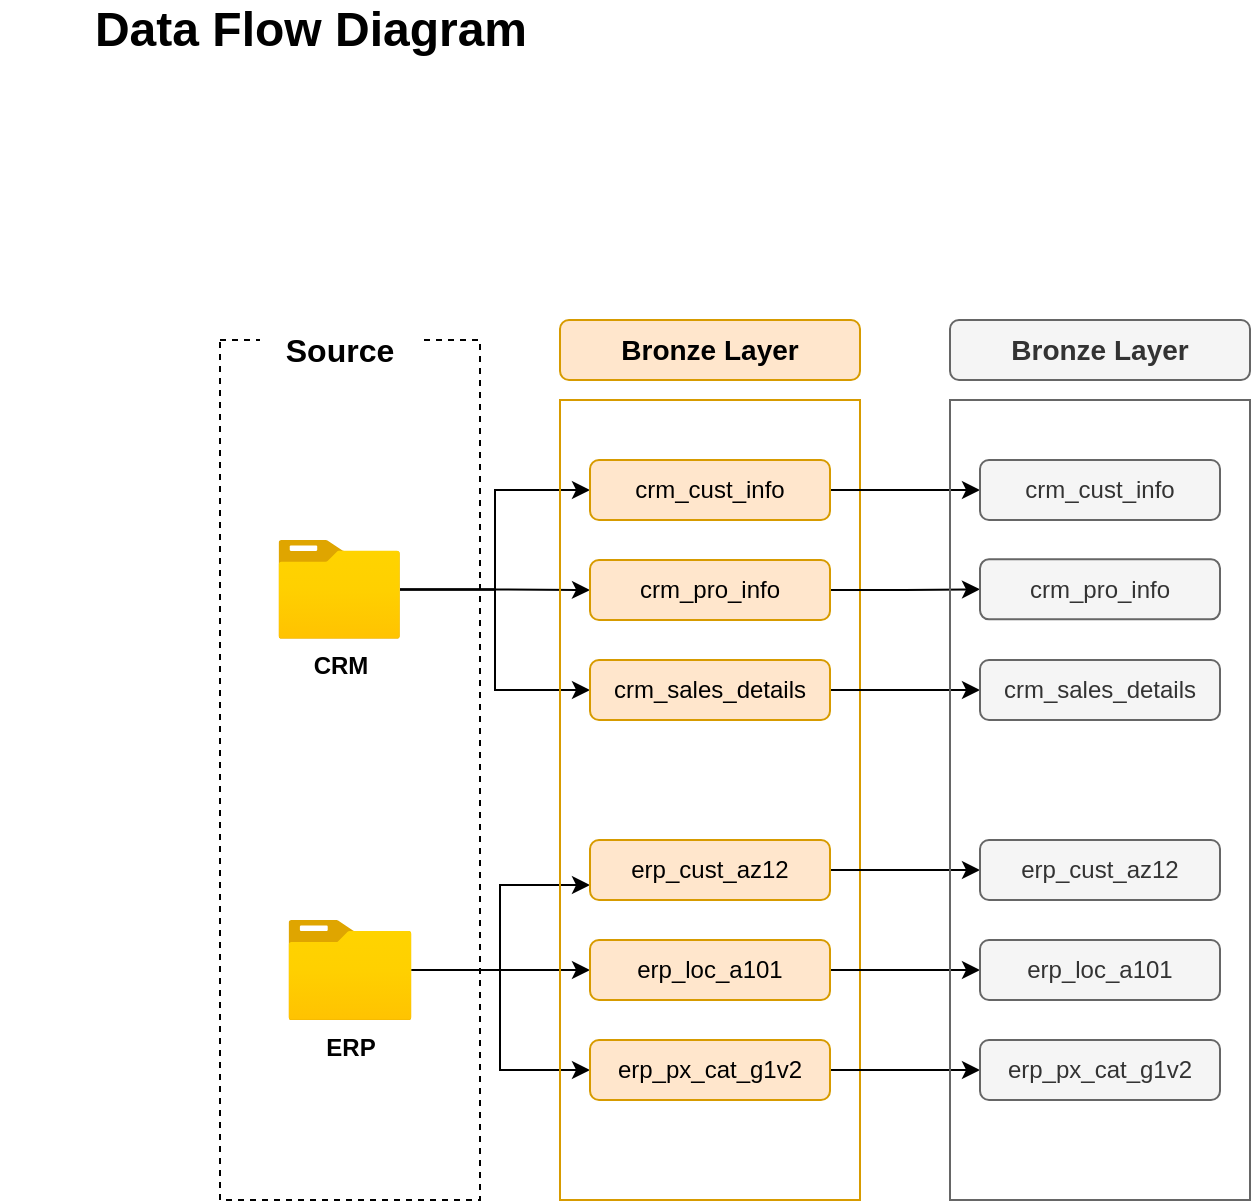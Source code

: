 <mxfile version="28.0.4">
  <diagram name="Page-1" id="jQH-bKpSncPVBrTW7zxj">
    <mxGraphModel dx="1826" dy="656" grid="1" gridSize="10" guides="1" tooltips="1" connect="1" arrows="1" fold="1" page="1" pageScale="1" pageWidth="850" pageHeight="1100" math="0" shadow="0">
      <root>
        <mxCell id="0" />
        <mxCell id="1" parent="0" />
        <mxCell id="nfJyVWnPt5pCBitvUno0-1" value="" style="rounded=0;whiteSpace=wrap;html=1;fillColor=none;dashed=1;" parent="1" vertex="1">
          <mxGeometry x="50" y="190" width="130" height="430" as="geometry" />
        </mxCell>
        <mxCell id="nfJyVWnPt5pCBitvUno0-2" value="&lt;b&gt;Source&lt;/b&gt;" style="rounded=1;whiteSpace=wrap;html=1;strokeColor=none;fillColor=default;fontSize=16;" parent="1" vertex="1">
          <mxGeometry x="70" y="180" width="80" height="30" as="geometry" />
        </mxCell>
        <mxCell id="nfJyVWnPt5pCBitvUno0-14" style="edgeStyle=orthogonalEdgeStyle;rounded=0;orthogonalLoop=1;jettySize=auto;html=1;entryX=0;entryY=0.5;entryDx=0;entryDy=0;" parent="1" source="nfJyVWnPt5pCBitvUno0-3" target="nfJyVWnPt5pCBitvUno0-12" edge="1">
          <mxGeometry relative="1" as="geometry" />
        </mxCell>
        <mxCell id="nfJyVWnPt5pCBitvUno0-16" style="edgeStyle=orthogonalEdgeStyle;rounded=0;orthogonalLoop=1;jettySize=auto;html=1;entryX=0;entryY=0.5;entryDx=0;entryDy=0;" parent="1" source="nfJyVWnPt5pCBitvUno0-3" target="nfJyVWnPt5pCBitvUno0-10" edge="1">
          <mxGeometry relative="1" as="geometry" />
        </mxCell>
        <mxCell id="nfJyVWnPt5pCBitvUno0-18" style="edgeStyle=orthogonalEdgeStyle;rounded=0;orthogonalLoop=1;jettySize=auto;html=1;entryX=0;entryY=0.5;entryDx=0;entryDy=0;" parent="1" source="nfJyVWnPt5pCBitvUno0-3" target="nfJyVWnPt5pCBitvUno0-13" edge="1">
          <mxGeometry relative="1" as="geometry" />
        </mxCell>
        <mxCell id="nfJyVWnPt5pCBitvUno0-3" value="CRM" style="image;aspect=fixed;html=1;points=[];align=center;fontSize=12;image=img/lib/azure2/general/Folder_Blank.svg;fontStyle=1" parent="1" vertex="1">
          <mxGeometry x="79.19" y="290" width="60.81" height="49.35" as="geometry" />
        </mxCell>
        <mxCell id="nfJyVWnPt5pCBitvUno0-23" style="edgeStyle=orthogonalEdgeStyle;rounded=0;orthogonalLoop=1;jettySize=auto;html=1;" parent="1" source="nfJyVWnPt5pCBitvUno0-4" target="nfJyVWnPt5pCBitvUno0-21" edge="1">
          <mxGeometry relative="1" as="geometry" />
        </mxCell>
        <mxCell id="nfJyVWnPt5pCBitvUno0-24" style="edgeStyle=orthogonalEdgeStyle;rounded=0;orthogonalLoop=1;jettySize=auto;html=1;entryX=0;entryY=0.75;entryDx=0;entryDy=0;" parent="1" source="nfJyVWnPt5pCBitvUno0-4" target="nfJyVWnPt5pCBitvUno0-20" edge="1">
          <mxGeometry relative="1" as="geometry">
            <Array as="points">
              <mxPoint x="190" y="505" />
              <mxPoint x="190" y="463" />
            </Array>
          </mxGeometry>
        </mxCell>
        <mxCell id="nfJyVWnPt5pCBitvUno0-25" style="edgeStyle=orthogonalEdgeStyle;rounded=0;orthogonalLoop=1;jettySize=auto;html=1;entryX=0;entryY=0.5;entryDx=0;entryDy=0;" parent="1" source="nfJyVWnPt5pCBitvUno0-4" target="nfJyVWnPt5pCBitvUno0-22" edge="1">
          <mxGeometry relative="1" as="geometry">
            <Array as="points">
              <mxPoint x="190" y="505" />
              <mxPoint x="190" y="555" />
            </Array>
          </mxGeometry>
        </mxCell>
        <mxCell id="nfJyVWnPt5pCBitvUno0-4" value="ERP" style="image;aspect=fixed;html=1;points=[];align=center;fontSize=12;image=img/lib/azure2/general/Folder_Blank.svg;fontStyle=1" parent="1" vertex="1">
          <mxGeometry x="84.19" y="480" width="61.61" height="50" as="geometry" />
        </mxCell>
        <mxCell id="nfJyVWnPt5pCBitvUno0-7" value="" style="rounded=0;whiteSpace=wrap;html=1;fillColor=none;strokeColor=#d79b00;" parent="1" vertex="1">
          <mxGeometry x="220" y="220" width="150" height="400" as="geometry" />
        </mxCell>
        <mxCell id="nfJyVWnPt5pCBitvUno0-8" value="Bronze Layer" style="rounded=1;whiteSpace=wrap;html=1;fillColor=#ffe6cc;strokeColor=#d79b00;fontStyle=1;fontSize=14;" parent="1" vertex="1">
          <mxGeometry x="220" y="180" width="150" height="30" as="geometry" />
        </mxCell>
        <mxCell id="GvGXXPzVbGdxFzTRtFg9-24" style="edgeStyle=orthogonalEdgeStyle;rounded=0;orthogonalLoop=1;jettySize=auto;html=1;entryX=0;entryY=0.5;entryDx=0;entryDy=0;" edge="1" parent="1" source="nfJyVWnPt5pCBitvUno0-10" target="GvGXXPzVbGdxFzTRtFg9-13">
          <mxGeometry relative="1" as="geometry" />
        </mxCell>
        <mxCell id="nfJyVWnPt5pCBitvUno0-10" value="&lt;span style=&quot;font-weight: normal;&quot;&gt;crm_cust_info&lt;/span&gt;" style="rounded=1;whiteSpace=wrap;html=1;fillColor=#ffe6cc;strokeColor=#d79b00;fontStyle=1;fontSize=12;" parent="1" vertex="1">
          <mxGeometry x="235" y="250" width="120" height="30" as="geometry" />
        </mxCell>
        <mxCell id="GvGXXPzVbGdxFzTRtFg9-25" style="edgeStyle=orthogonalEdgeStyle;rounded=0;orthogonalLoop=1;jettySize=auto;html=1;entryX=0;entryY=0.5;entryDx=0;entryDy=0;" edge="1" parent="1" source="nfJyVWnPt5pCBitvUno0-12" target="GvGXXPzVbGdxFzTRtFg9-14">
          <mxGeometry relative="1" as="geometry" />
        </mxCell>
        <mxCell id="nfJyVWnPt5pCBitvUno0-12" value="&lt;span style=&quot;font-weight: normal;&quot;&gt;crm_pro_info&lt;/span&gt;" style="rounded=1;whiteSpace=wrap;html=1;fillColor=#ffe6cc;strokeColor=#d79b00;fontStyle=1;fontSize=12;" parent="1" vertex="1">
          <mxGeometry x="235" y="300" width="120" height="30" as="geometry" />
        </mxCell>
        <mxCell id="GvGXXPzVbGdxFzTRtFg9-26" style="edgeStyle=orthogonalEdgeStyle;rounded=0;orthogonalLoop=1;jettySize=auto;html=1;entryX=0;entryY=0.5;entryDx=0;entryDy=0;" edge="1" parent="1" source="nfJyVWnPt5pCBitvUno0-13" target="GvGXXPzVbGdxFzTRtFg9-15">
          <mxGeometry relative="1" as="geometry" />
        </mxCell>
        <mxCell id="nfJyVWnPt5pCBitvUno0-13" value="&lt;span style=&quot;font-weight: normal;&quot;&gt;crm_sales_details&lt;/span&gt;" style="rounded=1;whiteSpace=wrap;html=1;fillColor=#ffe6cc;strokeColor=#d79b00;fontStyle=1;fontSize=12;" parent="1" vertex="1">
          <mxGeometry x="235" y="350" width="120" height="30" as="geometry" />
        </mxCell>
        <mxCell id="GvGXXPzVbGdxFzTRtFg9-27" style="edgeStyle=orthogonalEdgeStyle;rounded=0;orthogonalLoop=1;jettySize=auto;html=1;entryX=0;entryY=0.5;entryDx=0;entryDy=0;" edge="1" parent="1" source="nfJyVWnPt5pCBitvUno0-20" target="GvGXXPzVbGdxFzTRtFg9-16">
          <mxGeometry relative="1" as="geometry" />
        </mxCell>
        <mxCell id="nfJyVWnPt5pCBitvUno0-20" value="&lt;span style=&quot;font-weight: normal;&quot;&gt;erp_cust_az12&lt;/span&gt;" style="rounded=1;whiteSpace=wrap;html=1;fillColor=#ffe6cc;strokeColor=#d79b00;fontStyle=1;fontSize=12;" parent="1" vertex="1">
          <mxGeometry x="235" y="440" width="120" height="30" as="geometry" />
        </mxCell>
        <mxCell id="GvGXXPzVbGdxFzTRtFg9-28" style="edgeStyle=orthogonalEdgeStyle;rounded=0;orthogonalLoop=1;jettySize=auto;html=1;entryX=0;entryY=0.5;entryDx=0;entryDy=0;" edge="1" parent="1" source="nfJyVWnPt5pCBitvUno0-21" target="GvGXXPzVbGdxFzTRtFg9-17">
          <mxGeometry relative="1" as="geometry" />
        </mxCell>
        <mxCell id="nfJyVWnPt5pCBitvUno0-21" value="&lt;span style=&quot;font-weight: normal;&quot;&gt;erp_loc_a101&lt;/span&gt;" style="rounded=1;whiteSpace=wrap;html=1;fillColor=#ffe6cc;strokeColor=#d79b00;fontStyle=1;fontSize=12;" parent="1" vertex="1">
          <mxGeometry x="235" y="490" width="120" height="30" as="geometry" />
        </mxCell>
        <mxCell id="GvGXXPzVbGdxFzTRtFg9-30" value="" style="edgeStyle=orthogonalEdgeStyle;rounded=0;orthogonalLoop=1;jettySize=auto;html=1;" edge="1" parent="1" source="nfJyVWnPt5pCBitvUno0-22" target="GvGXXPzVbGdxFzTRtFg9-18">
          <mxGeometry relative="1" as="geometry" />
        </mxCell>
        <mxCell id="nfJyVWnPt5pCBitvUno0-22" value="&lt;span style=&quot;font-weight: normal;&quot;&gt;erp_px_cat_g1v2&lt;/span&gt;" style="rounded=1;whiteSpace=wrap;html=1;fillColor=#ffe6cc;strokeColor=#d79b00;fontStyle=1;fontSize=12;" parent="1" vertex="1">
          <mxGeometry x="235" y="540" width="120" height="30" as="geometry" />
        </mxCell>
        <mxCell id="nfJyVWnPt5pCBitvUno0-26" value="&lt;font style=&quot;font-size: 24px;&quot;&gt;&lt;b&gt;Data Flow Diagram&lt;/b&gt;&lt;/font&gt;" style="text;html=1;align=center;verticalAlign=middle;whiteSpace=wrap;rounded=0;" parent="1" vertex="1">
          <mxGeometry x="-60" y="20" width="310.81" height="30" as="geometry" />
        </mxCell>
        <mxCell id="GvGXXPzVbGdxFzTRtFg9-11" value="" style="rounded=0;whiteSpace=wrap;html=1;fillColor=none;strokeColor=#666666;fontColor=#333333;" vertex="1" parent="1">
          <mxGeometry x="415" y="220" width="150" height="400" as="geometry" />
        </mxCell>
        <mxCell id="GvGXXPzVbGdxFzTRtFg9-12" value="Bronze Layer" style="rounded=1;whiteSpace=wrap;html=1;fillColor=#f5f5f5;strokeColor=#666666;fontStyle=1;fontSize=14;fontColor=#333333;" vertex="1" parent="1">
          <mxGeometry x="415" y="180" width="150" height="30" as="geometry" />
        </mxCell>
        <mxCell id="GvGXXPzVbGdxFzTRtFg9-13" value="&lt;span style=&quot;font-weight: normal;&quot;&gt;crm_cust_info&lt;/span&gt;" style="rounded=1;whiteSpace=wrap;html=1;fillColor=#f5f5f5;strokeColor=#666666;fontStyle=1;fontSize=12;fontColor=#333333;" vertex="1" parent="1">
          <mxGeometry x="430" y="250" width="120" height="30" as="geometry" />
        </mxCell>
        <mxCell id="GvGXXPzVbGdxFzTRtFg9-14" value="&lt;span style=&quot;font-weight: normal;&quot;&gt;crm_pro_info&lt;/span&gt;" style="rounded=1;whiteSpace=wrap;html=1;fillColor=#f5f5f5;strokeColor=#666666;fontStyle=1;fontSize=12;fontColor=#333333;" vertex="1" parent="1">
          <mxGeometry x="430" y="299.67" width="120" height="30" as="geometry" />
        </mxCell>
        <mxCell id="GvGXXPzVbGdxFzTRtFg9-15" value="&lt;span style=&quot;font-weight: normal;&quot;&gt;crm_sales_details&lt;/span&gt;" style="rounded=1;whiteSpace=wrap;html=1;fillColor=#f5f5f5;strokeColor=#666666;fontStyle=1;fontSize=12;fontColor=#333333;" vertex="1" parent="1">
          <mxGeometry x="430" y="350" width="120" height="30" as="geometry" />
        </mxCell>
        <mxCell id="GvGXXPzVbGdxFzTRtFg9-16" value="&lt;span style=&quot;font-weight: normal;&quot;&gt;erp_cust_az12&lt;/span&gt;" style="rounded=1;whiteSpace=wrap;html=1;fillColor=#f5f5f5;strokeColor=#666666;fontStyle=1;fontSize=12;fontColor=#333333;" vertex="1" parent="1">
          <mxGeometry x="430" y="440" width="120" height="30" as="geometry" />
        </mxCell>
        <mxCell id="GvGXXPzVbGdxFzTRtFg9-17" value="&lt;span style=&quot;font-weight: normal;&quot;&gt;erp_loc_a101&lt;/span&gt;" style="rounded=1;whiteSpace=wrap;html=1;fillColor=#f5f5f5;strokeColor=#666666;fontStyle=1;fontSize=12;fontColor=#333333;" vertex="1" parent="1">
          <mxGeometry x="430" y="490" width="120" height="30" as="geometry" />
        </mxCell>
        <mxCell id="GvGXXPzVbGdxFzTRtFg9-18" value="&lt;span style=&quot;font-weight: normal;&quot;&gt;erp_px_cat_g1v2&lt;/span&gt;" style="rounded=1;whiteSpace=wrap;html=1;fillColor=#f5f5f5;strokeColor=#666666;fontStyle=1;fontSize=12;fontColor=#333333;" vertex="1" parent="1">
          <mxGeometry x="430" y="540" width="120" height="30" as="geometry" />
        </mxCell>
      </root>
    </mxGraphModel>
  </diagram>
</mxfile>
